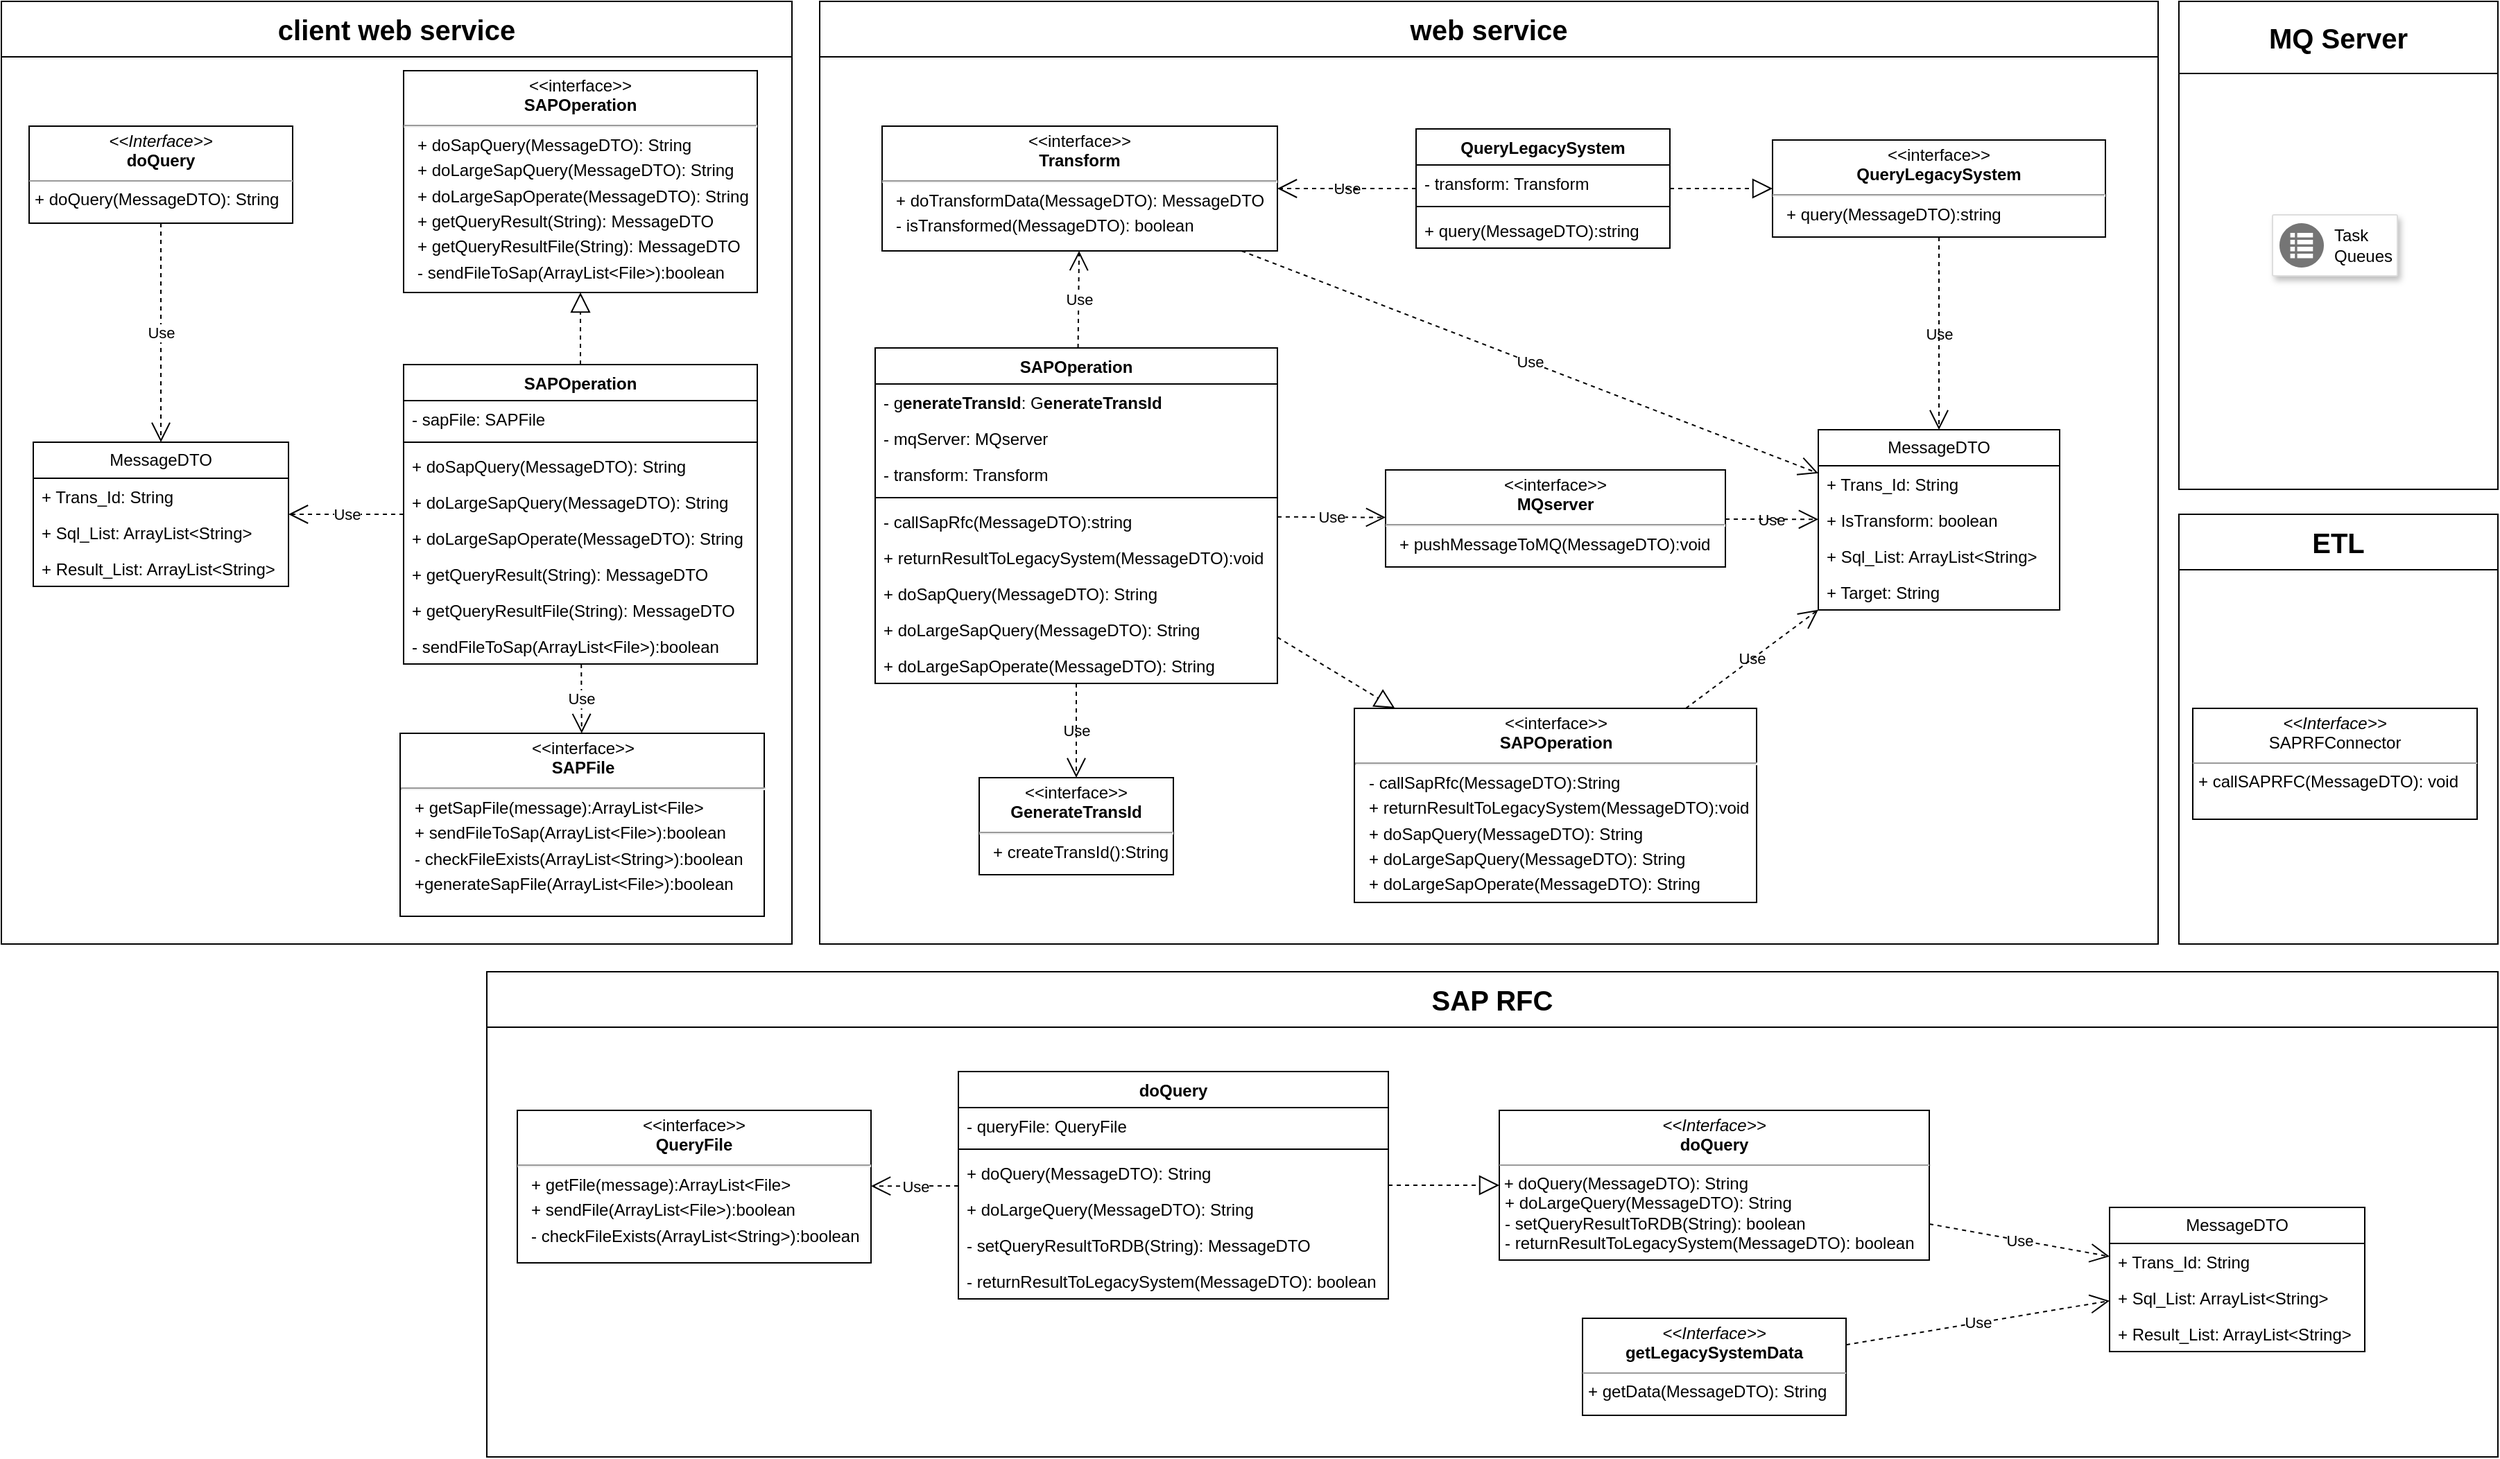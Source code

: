 <mxfile version="22.1.11" type="github">
  <diagram name="第 1 页" id="QnRPfCu3eUmTLWa5w4hk">
    <mxGraphModel dx="2348" dy="788" grid="1" gridSize="10" guides="1" tooltips="1" connect="1" arrows="1" fold="1" page="1" pageScale="1" pageWidth="827" pageHeight="1169" background="none" math="0" shadow="0">
      <root>
        <mxCell id="0" />
        <mxCell id="1" parent="0" />
        <mxCell id="7Vvmy7n1U0M0TT0j5RFg-15" value="web service" style="swimlane;whiteSpace=wrap;html=1;fontSize=20;startSize=40;labelBackgroundColor=none;rounded=0;" parent="1" vertex="1">
          <mxGeometry x="340" y="80" width="965" height="680" as="geometry" />
        </mxCell>
        <mxCell id="7Vvmy7n1U0M0TT0j5RFg-13" value="&lt;p style=&quot;margin:0px;margin-top:4px;text-align:center;&quot;&gt;&amp;lt;&amp;lt;interface&amp;gt;&amp;gt;&lt;br&gt;&lt;b&gt;MQserver&lt;/b&gt;&lt;/p&gt;&lt;hr&gt;&lt;p style=&quot;margin:0px;margin-top:4px;margin-left:10px;text-align:left;&quot;&gt;+ pushMessageToMQ(MessageDTO):void&lt;/p&gt;&lt;p style=&quot;margin:0px;margin-top:4px;margin-left:10px;text-align:left;&quot;&gt;&lt;br&gt;&lt;/p&gt;" style="shape=rect;html=1;overflow=fill;whiteSpace=wrap;labelBackgroundColor=none;rounded=0;" parent="7Vvmy7n1U0M0TT0j5RFg-15" vertex="1">
          <mxGeometry x="408" y="338" width="245" height="70" as="geometry" />
        </mxCell>
        <mxCell id="7Vvmy7n1U0M0TT0j5RFg-5" value="&lt;p style=&quot;margin:0px;margin-top:4px;text-align:center;&quot;&gt;&amp;lt;&amp;lt;interface&amp;gt;&amp;gt;&lt;br&gt;&lt;b style=&quot;border-color: var(--border-color);&quot;&gt;Transform&lt;/b&gt;&lt;br&gt;&lt;/p&gt;&lt;hr&gt;&lt;p style=&quot;margin:0px;margin-top:4px;margin-left:10px;text-align:left;&quot;&gt;+ doTransformData(MessageDTO): MessageDTO&lt;/p&gt;&lt;p style=&quot;margin:0px;margin-top:4px;margin-left:10px;text-align:left;&quot;&gt;- isTransformed(MessageDTO): boolean&lt;/p&gt;" style="shape=rect;html=1;overflow=fill;whiteSpace=wrap;labelBackgroundColor=none;rounded=0;" parent="7Vvmy7n1U0M0TT0j5RFg-15" vertex="1">
          <mxGeometry x="45" y="90" width="285" height="90" as="geometry" />
        </mxCell>
        <mxCell id="7Vvmy7n1U0M0TT0j5RFg-8" value="&lt;p style=&quot;margin:0px;margin-top:4px;text-align:center;&quot;&gt;&amp;lt;&amp;lt;interface&amp;gt;&amp;gt;&lt;br&gt;&lt;b&gt;SAPOperation&lt;/b&gt;&lt;/p&gt;&lt;hr&gt;&lt;p style=&quot;margin:0px;margin-top:4px;margin-left:10px;text-align:left;&quot;&gt;- callSapRfc(MessageDTO):String&lt;/p&gt;&lt;p style=&quot;margin:0px;margin-top:4px;margin-left:10px;text-align:left;&quot;&gt;+ returnResultToLegacySystem(MessageDTO):void&lt;/p&gt;&lt;p style=&quot;margin:0px;margin-top:4px;margin-left:10px;text-align:left;&quot;&gt;+ doSapQuery(MessageDTO): String&lt;/p&gt;&lt;p style=&quot;margin:0px;margin-top:4px;margin-left:10px;text-align:left;&quot;&gt;+ doLargeSapQuery(MessageDTO): String&lt;br&gt;&lt;/p&gt;&lt;p style=&quot;margin:0px;margin-top:4px;margin-left:10px;text-align:left;&quot;&gt;+ doLargeSapOperate(MessageDTO): String&lt;br&gt;&lt;/p&gt;" style="shape=rect;html=1;overflow=fill;whiteSpace=wrap;labelBackgroundColor=none;rounded=0;" parent="7Vvmy7n1U0M0TT0j5RFg-15" vertex="1">
          <mxGeometry x="385.5" y="510" width="290" height="140" as="geometry" />
        </mxCell>
        <mxCell id="7Vvmy7n1U0M0TT0j5RFg-17" value="&lt;p style=&quot;margin:0px;margin-top:4px;text-align:center;&quot;&gt;&amp;lt;&amp;lt;interface&amp;gt;&amp;gt;&lt;br&gt;&lt;b&gt;QueryLegacySystem&lt;/b&gt;&lt;/p&gt;&lt;hr&gt;&lt;p style=&quot;margin:0px;margin-top:4px;margin-left:10px;text-align:left;&quot;&gt;+ query(MessageDTO):string&lt;/p&gt;" style="shape=rect;html=1;overflow=fill;whiteSpace=wrap;labelBackgroundColor=none;rounded=0;" parent="7Vvmy7n1U0M0TT0j5RFg-15" vertex="1">
          <mxGeometry x="687" y="100" width="240" height="70" as="geometry" />
        </mxCell>
        <mxCell id="7Vvmy7n1U0M0TT0j5RFg-22" value="MessageDTO" style="swimlane;fontStyle=0;childLayout=stackLayout;horizontal=1;startSize=26;fillColor=none;horizontalStack=0;resizeParent=1;resizeParentMax=0;resizeLast=0;collapsible=1;marginBottom=0;whiteSpace=wrap;html=1;labelBackgroundColor=none;rounded=0;" parent="7Vvmy7n1U0M0TT0j5RFg-15" vertex="1">
          <mxGeometry x="720" y="309" width="174" height="130" as="geometry" />
        </mxCell>
        <mxCell id="7Vvmy7n1U0M0TT0j5RFg-23" value="+ Trans_Id: String" style="text;strokeColor=none;fillColor=none;align=left;verticalAlign=top;spacingLeft=4;spacingRight=4;overflow=hidden;rotatable=0;points=[[0,0.5],[1,0.5]];portConstraint=eastwest;whiteSpace=wrap;html=1;labelBackgroundColor=none;rounded=0;" parent="7Vvmy7n1U0M0TT0j5RFg-22" vertex="1">
          <mxGeometry y="26" width="174" height="26" as="geometry" />
        </mxCell>
        <mxCell id="7Vvmy7n1U0M0TT0j5RFg-32" value="+ IsTransform: boolean" style="text;strokeColor=none;fillColor=none;align=left;verticalAlign=top;spacingLeft=4;spacingRight=4;overflow=hidden;rotatable=0;points=[[0,0.5],[1,0.5]];portConstraint=eastwest;whiteSpace=wrap;html=1;labelBackgroundColor=none;rounded=0;" parent="7Vvmy7n1U0M0TT0j5RFg-22" vertex="1">
          <mxGeometry y="52" width="174" height="26" as="geometry" />
        </mxCell>
        <mxCell id="7Vvmy7n1U0M0TT0j5RFg-24" value="+ Sql_List: ArrayList&amp;lt;String&amp;gt;" style="text;strokeColor=none;fillColor=none;align=left;verticalAlign=top;spacingLeft=4;spacingRight=4;overflow=hidden;rotatable=0;points=[[0,0.5],[1,0.5]];portConstraint=eastwest;whiteSpace=wrap;html=1;labelBackgroundColor=none;rounded=0;" parent="7Vvmy7n1U0M0TT0j5RFg-22" vertex="1">
          <mxGeometry y="78" width="174" height="26" as="geometry" />
        </mxCell>
        <mxCell id="7Vvmy7n1U0M0TT0j5RFg-35" value="+ Target: String" style="text;strokeColor=none;fillColor=none;align=left;verticalAlign=top;spacingLeft=4;spacingRight=4;overflow=hidden;rotatable=0;points=[[0,0.5],[1,0.5]];portConstraint=eastwest;whiteSpace=wrap;html=1;labelBackgroundColor=none;rounded=0;" parent="7Vvmy7n1U0M0TT0j5RFg-22" vertex="1">
          <mxGeometry y="104" width="174" height="26" as="geometry" />
        </mxCell>
        <mxCell id="7Vvmy7n1U0M0TT0j5RFg-33" value="&lt;p style=&quot;margin:0px;margin-top:4px;text-align:center;&quot;&gt;&amp;lt;&amp;lt;interface&amp;gt;&amp;gt;&lt;br&gt;&lt;b&gt;GenerateTransId&lt;/b&gt;&lt;/p&gt;&lt;hr&gt;&lt;p style=&quot;margin:0px;margin-top:4px;margin-left:10px;text-align:left;&quot;&gt;+ createTransId():String&lt;/p&gt;" style="shape=rect;html=1;overflow=fill;whiteSpace=wrap;labelBackgroundColor=none;rounded=0;" parent="7Vvmy7n1U0M0TT0j5RFg-15" vertex="1">
          <mxGeometry x="115" y="560" width="140" height="70" as="geometry" />
        </mxCell>
        <mxCell id="7Vvmy7n1U0M0TT0j5RFg-38" value="" style="ellipse;whiteSpace=wrap;html=1;align=center;aspect=fixed;fillColor=none;strokeColor=none;resizable=0;perimeter=centerPerimeter;rotatable=0;allowArrows=0;points=[];outlineConnect=1;labelBackgroundColor=none;rounded=0;" parent="7Vvmy7n1U0M0TT0j5RFg-15" vertex="1">
          <mxGeometry x="260" y="335" width="10" height="10" as="geometry" />
        </mxCell>
        <mxCell id="7Vvmy7n1U0M0TT0j5RFg-40" value="&lt;b style=&quot;border-color: var(--border-color);&quot;&gt;SAPOperation&lt;/b&gt;" style="swimlane;fontStyle=1;align=center;verticalAlign=top;childLayout=stackLayout;horizontal=1;startSize=26;horizontalStack=0;resizeParent=1;resizeParentMax=0;resizeLast=0;collapsible=1;marginBottom=0;whiteSpace=wrap;html=1;labelBackgroundColor=none;rounded=0;" parent="7Vvmy7n1U0M0TT0j5RFg-15" vertex="1">
          <mxGeometry x="40" y="250" width="290" height="242" as="geometry">
            <mxRectangle x="10" y="232" width="120" height="30" as="alternateBounds" />
          </mxGeometry>
        </mxCell>
        <mxCell id="7Vvmy7n1U0M0TT0j5RFg-41" value="- g&lt;b style=&quot;border-color: var(--border-color); text-align: center;&quot;&gt;enerateTransId&lt;/b&gt;: G&lt;b style=&quot;border-color: var(--border-color); text-align: center;&quot;&gt;enerateTransId&lt;/b&gt;" style="text;strokeColor=none;fillColor=none;align=left;verticalAlign=top;spacingLeft=4;spacingRight=4;overflow=hidden;rotatable=0;points=[[0,0.5],[1,0.5]];portConstraint=eastwest;whiteSpace=wrap;html=1;labelBackgroundColor=none;rounded=0;" parent="7Vvmy7n1U0M0TT0j5RFg-40" vertex="1">
          <mxGeometry y="26" width="290" height="26" as="geometry" />
        </mxCell>
        <mxCell id="7Vvmy7n1U0M0TT0j5RFg-100" value="- mqServer: MQserver" style="text;strokeColor=none;fillColor=none;align=left;verticalAlign=top;spacingLeft=4;spacingRight=4;overflow=hidden;rotatable=0;points=[[0,0.5],[1,0.5]];portConstraint=eastwest;whiteSpace=wrap;html=1;labelBackgroundColor=none;rounded=0;" parent="7Vvmy7n1U0M0TT0j5RFg-40" vertex="1">
          <mxGeometry y="52" width="290" height="26" as="geometry" />
        </mxCell>
        <mxCell id="7Vvmy7n1U0M0TT0j5RFg-101" value="- transform: Transform" style="text;strokeColor=none;fillColor=none;align=left;verticalAlign=top;spacingLeft=4;spacingRight=4;overflow=hidden;rotatable=0;points=[[0,0.5],[1,0.5]];portConstraint=eastwest;whiteSpace=wrap;html=1;labelBackgroundColor=none;rounded=0;" parent="7Vvmy7n1U0M0TT0j5RFg-40" vertex="1">
          <mxGeometry y="78" width="290" height="26" as="geometry" />
        </mxCell>
        <mxCell id="7Vvmy7n1U0M0TT0j5RFg-42" value="" style="line;strokeWidth=1;fillColor=none;align=left;verticalAlign=middle;spacingTop=-1;spacingLeft=3;spacingRight=3;rotatable=0;labelPosition=right;points=[];portConstraint=eastwest;labelBackgroundColor=none;rounded=0;" parent="7Vvmy7n1U0M0TT0j5RFg-40" vertex="1">
          <mxGeometry y="104" width="290" height="8" as="geometry" />
        </mxCell>
        <mxCell id="7Vvmy7n1U0M0TT0j5RFg-49" value="- callSapRfc(MessageDTO):string" style="text;strokeColor=none;fillColor=none;align=left;verticalAlign=top;spacingLeft=4;spacingRight=4;overflow=hidden;rotatable=0;points=[[0,0.5],[1,0.5]];portConstraint=eastwest;whiteSpace=wrap;html=1;labelBackgroundColor=none;rounded=0;" parent="7Vvmy7n1U0M0TT0j5RFg-40" vertex="1">
          <mxGeometry y="112" width="290" height="26" as="geometry" />
        </mxCell>
        <mxCell id="7Vvmy7n1U0M0TT0j5RFg-43" value="+ returnResultToLegacySystem(MessageDTO):void" style="text;strokeColor=none;fillColor=none;align=left;verticalAlign=top;spacingLeft=4;spacingRight=4;overflow=hidden;rotatable=0;points=[[0,0.5],[1,0.5]];portConstraint=eastwest;whiteSpace=wrap;html=1;labelBackgroundColor=none;rounded=0;" parent="7Vvmy7n1U0M0TT0j5RFg-40" vertex="1">
          <mxGeometry y="138" width="290" height="26" as="geometry" />
        </mxCell>
        <mxCell id="7Vvmy7n1U0M0TT0j5RFg-88" value="+ doSapQuery(MessageDTO): String" style="text;strokeColor=none;fillColor=none;align=left;verticalAlign=top;spacingLeft=4;spacingRight=4;overflow=hidden;rotatable=0;points=[[0,0.5],[1,0.5]];portConstraint=eastwest;whiteSpace=wrap;html=1;labelBackgroundColor=none;rounded=0;" parent="7Vvmy7n1U0M0TT0j5RFg-40" vertex="1">
          <mxGeometry y="164" width="290" height="26" as="geometry" />
        </mxCell>
        <mxCell id="7Vvmy7n1U0M0TT0j5RFg-99" value="+ doLargeSapQuery(MessageDTO): String" style="text;strokeColor=none;fillColor=none;align=left;verticalAlign=top;spacingLeft=4;spacingRight=4;overflow=hidden;rotatable=0;points=[[0,0.5],[1,0.5]];portConstraint=eastwest;whiteSpace=wrap;html=1;labelBackgroundColor=none;rounded=0;" parent="7Vvmy7n1U0M0TT0j5RFg-40" vertex="1">
          <mxGeometry y="190" width="290" height="26" as="geometry" />
        </mxCell>
        <mxCell id="m1oY3GHtg2cgulIFn7Ez-5" value="+ doLargeSapOperate(MessageDTO): String" style="text;strokeColor=none;fillColor=none;align=left;verticalAlign=top;spacingLeft=4;spacingRight=4;overflow=hidden;rotatable=0;points=[[0,0.5],[1,0.5]];portConstraint=eastwest;whiteSpace=wrap;html=1;labelBackgroundColor=none;rounded=0;" parent="7Vvmy7n1U0M0TT0j5RFg-40" vertex="1">
          <mxGeometry y="216" width="290" height="26" as="geometry" />
        </mxCell>
        <mxCell id="7Vvmy7n1U0M0TT0j5RFg-47" value="" style="endArrow=block;dashed=1;endFill=0;endSize=12;html=1;rounded=0;labelBackgroundColor=none;fontColor=default;" parent="7Vvmy7n1U0M0TT0j5RFg-15" source="7Vvmy7n1U0M0TT0j5RFg-40" target="7Vvmy7n1U0M0TT0j5RFg-8" edge="1">
          <mxGeometry width="160" relative="1" as="geometry">
            <mxPoint x="370" y="330" as="sourcePoint" />
            <mxPoint x="530" y="330" as="targetPoint" />
          </mxGeometry>
        </mxCell>
        <mxCell id="7Vvmy7n1U0M0TT0j5RFg-50" value="Use" style="endArrow=open;endSize=12;dashed=1;html=1;rounded=0;labelBackgroundColor=none;fontColor=default;" parent="7Vvmy7n1U0M0TT0j5RFg-15" source="7Vvmy7n1U0M0TT0j5RFg-40" target="7Vvmy7n1U0M0TT0j5RFg-33" edge="1">
          <mxGeometry width="160" relative="1" as="geometry">
            <mxPoint x="215" y="537" as="sourcePoint" />
            <mxPoint x="215" y="590" as="targetPoint" />
          </mxGeometry>
        </mxCell>
        <mxCell id="7Vvmy7n1U0M0TT0j5RFg-54" value="Use" style="endArrow=open;endSize=12;dashed=1;html=1;rounded=0;labelBackgroundColor=none;fontColor=default;" parent="7Vvmy7n1U0M0TT0j5RFg-15" source="7Vvmy7n1U0M0TT0j5RFg-13" target="7Vvmy7n1U0M0TT0j5RFg-22" edge="1">
          <mxGeometry width="160" relative="1" as="geometry">
            <mxPoint x="326" y="263.587" as="sourcePoint" />
            <mxPoint x="150" y="220" as="targetPoint" />
          </mxGeometry>
        </mxCell>
        <mxCell id="7Vvmy7n1U0M0TT0j5RFg-56" value="Use" style="endArrow=open;endSize=12;dashed=1;html=1;rounded=0;labelBackgroundColor=none;fontColor=default;" parent="7Vvmy7n1U0M0TT0j5RFg-15" source="7Vvmy7n1U0M0TT0j5RFg-8" target="7Vvmy7n1U0M0TT0j5RFg-22" edge="1">
          <mxGeometry width="160" relative="1" as="geometry">
            <mxPoint x="346" y="283.587" as="sourcePoint" />
            <mxPoint x="210" y="279.587" as="targetPoint" />
          </mxGeometry>
        </mxCell>
        <mxCell id="7Vvmy7n1U0M0TT0j5RFg-55" value="Use" style="endArrow=open;endSize=12;dashed=1;html=1;rounded=0;labelBackgroundColor=none;fontColor=default;" parent="7Vvmy7n1U0M0TT0j5RFg-15" source="7Vvmy7n1U0M0TT0j5RFg-17" target="7Vvmy7n1U0M0TT0j5RFg-22" edge="1">
          <mxGeometry width="160" relative="1" as="geometry">
            <mxPoint x="226" y="323.997" as="sourcePoint" />
            <mxPoint x="90" y="319.997" as="targetPoint" />
          </mxGeometry>
        </mxCell>
        <mxCell id="7Vvmy7n1U0M0TT0j5RFg-102" value="Use" style="endArrow=open;endSize=12;dashed=1;html=1;rounded=0;" parent="7Vvmy7n1U0M0TT0j5RFg-15" source="7Vvmy7n1U0M0TT0j5RFg-40" target="7Vvmy7n1U0M0TT0j5RFg-5" edge="1">
          <mxGeometry width="160" relative="1" as="geometry">
            <mxPoint x="326" y="333.587" as="sourcePoint" />
            <mxPoint x="190" y="329.587" as="targetPoint" />
          </mxGeometry>
        </mxCell>
        <mxCell id="7Vvmy7n1U0M0TT0j5RFg-110" value="Use" style="endArrow=open;endSize=12;dashed=1;html=1;rounded=0;labelBackgroundColor=none;fontColor=default;" parent="7Vvmy7n1U0M0TT0j5RFg-15" source="m1oY3GHtg2cgulIFn7Ez-7" target="7Vvmy7n1U0M0TT0j5RFg-5" edge="1">
          <mxGeometry width="160" relative="1" as="geometry">
            <mxPoint x="292" y="150" as="sourcePoint" />
            <mxPoint x="768" y="459" as="targetPoint" />
          </mxGeometry>
        </mxCell>
        <mxCell id="7Vvmy7n1U0M0TT0j5RFg-134" value="Use" style="endArrow=open;endSize=12;dashed=1;html=1;rounded=0;" parent="7Vvmy7n1U0M0TT0j5RFg-15" source="7Vvmy7n1U0M0TT0j5RFg-40" target="7Vvmy7n1U0M0TT0j5RFg-13" edge="1">
          <mxGeometry width="160" relative="1" as="geometry">
            <mxPoint x="406" y="363.587" as="sourcePoint" />
            <mxPoint x="270" y="359.587" as="targetPoint" />
          </mxGeometry>
        </mxCell>
        <mxCell id="m1oY3GHtg2cgulIFn7Ez-6" value="Use" style="endArrow=open;endSize=12;dashed=1;html=1;rounded=0;" parent="7Vvmy7n1U0M0TT0j5RFg-15" source="7Vvmy7n1U0M0TT0j5RFg-5" target="7Vvmy7n1U0M0TT0j5RFg-22" edge="1">
          <mxGeometry width="160" relative="1" as="geometry">
            <mxPoint x="426" y="323.587" as="sourcePoint" />
            <mxPoint x="290" y="319.587" as="targetPoint" />
          </mxGeometry>
        </mxCell>
        <mxCell id="m1oY3GHtg2cgulIFn7Ez-7" value="&lt;b style=&quot;border-color: var(--border-color);&quot;&gt;QueryLegacySystem&lt;/b&gt;" style="swimlane;fontStyle=1;align=center;verticalAlign=top;childLayout=stackLayout;horizontal=1;startSize=26;horizontalStack=0;resizeParent=1;resizeParentMax=0;resizeLast=0;collapsible=1;marginBottom=0;whiteSpace=wrap;html=1;" parent="7Vvmy7n1U0M0TT0j5RFg-15" vertex="1">
          <mxGeometry x="430" y="92" width="183" height="86" as="geometry" />
        </mxCell>
        <mxCell id="m1oY3GHtg2cgulIFn7Ez-8" value="- transform: Transform" style="text;strokeColor=none;fillColor=none;align=left;verticalAlign=top;spacingLeft=4;spacingRight=4;overflow=hidden;rotatable=0;points=[[0,0.5],[1,0.5]];portConstraint=eastwest;whiteSpace=wrap;html=1;" parent="m1oY3GHtg2cgulIFn7Ez-7" vertex="1">
          <mxGeometry y="26" width="183" height="26" as="geometry" />
        </mxCell>
        <mxCell id="m1oY3GHtg2cgulIFn7Ez-9" value="" style="line;strokeWidth=1;fillColor=none;align=left;verticalAlign=middle;spacingTop=-1;spacingLeft=3;spacingRight=3;rotatable=0;labelPosition=right;points=[];portConstraint=eastwest;strokeColor=inherit;" parent="m1oY3GHtg2cgulIFn7Ez-7" vertex="1">
          <mxGeometry y="52" width="183" height="8" as="geometry" />
        </mxCell>
        <mxCell id="m1oY3GHtg2cgulIFn7Ez-10" value="+ query(MessageDTO):string" style="text;strokeColor=none;fillColor=none;align=left;verticalAlign=top;spacingLeft=4;spacingRight=4;overflow=hidden;rotatable=0;points=[[0,0.5],[1,0.5]];portConstraint=eastwest;whiteSpace=wrap;html=1;" parent="m1oY3GHtg2cgulIFn7Ez-7" vertex="1">
          <mxGeometry y="60" width="183" height="26" as="geometry" />
        </mxCell>
        <mxCell id="m1oY3GHtg2cgulIFn7Ez-11" value="" style="endArrow=block;dashed=1;endFill=0;endSize=12;html=1;rounded=0;labelBackgroundColor=none;fontColor=default;" parent="7Vvmy7n1U0M0TT0j5RFg-15" source="m1oY3GHtg2cgulIFn7Ez-7" target="7Vvmy7n1U0M0TT0j5RFg-17" edge="1">
          <mxGeometry width="160" relative="1" as="geometry">
            <mxPoint x="340" y="458" as="sourcePoint" />
            <mxPoint x="434" y="520" as="targetPoint" />
          </mxGeometry>
        </mxCell>
        <mxCell id="7Vvmy7n1U0M0TT0j5RFg-57" value="client web service" style="swimlane;whiteSpace=wrap;html=1;fontSize=20;startSize=40;labelBackgroundColor=none;rounded=0;" parent="1" vertex="1">
          <mxGeometry x="-250" y="80" width="570" height="680" as="geometry" />
        </mxCell>
        <mxCell id="7Vvmy7n1U0M0TT0j5RFg-60" value="&lt;p style=&quot;margin:0px;margin-top:4px;text-align:center;&quot;&gt;&amp;lt;&amp;lt;interface&amp;gt;&amp;gt;&lt;br&gt;&lt;b&gt;SAPOperation&lt;/b&gt;&lt;/p&gt;&lt;hr&gt;&lt;p style=&quot;margin:0px;margin-top:4px;margin-left:10px;text-align:left;&quot;&gt;+ doSap&lt;span style=&quot;background-color: initial;&quot;&gt;Query&lt;/span&gt;(&lt;span style=&quot;background-color: initial;&quot;&gt;MessageDTO&lt;/span&gt;&lt;span style=&quot;background-color: initial;&quot;&gt;): String&lt;/span&gt;&lt;/p&gt;&lt;p style=&quot;margin:0px;margin-top:4px;margin-left:10px;text-align:left;&quot;&gt;&lt;span style=&quot;background-color: initial;&quot;&gt;+ doLargeSapQuery(MessageDTO): String&lt;/span&gt;&lt;/p&gt;&lt;p style=&quot;margin:0px;margin-top:4px;margin-left:10px;text-align:left;&quot;&gt;+ doLargeSapOperate(MessageDTO): String&lt;span style=&quot;background-color: initial;&quot;&gt;&lt;br&gt;&lt;/span&gt;&lt;/p&gt;&lt;p style=&quot;margin:0px;margin-top:4px;margin-left:10px;text-align:left;&quot;&gt;&lt;span style=&quot;background-color: initial;&quot;&gt;+ getQueryResult(String):&amp;nbsp;&lt;/span&gt;&lt;span style=&quot;background-color: initial;&quot;&gt;MessageDTO&lt;/span&gt;&lt;/p&gt;&lt;p style=&quot;margin:0px;margin-top:4px;margin-left:10px;text-align:left;&quot;&gt;&lt;span style=&quot;background-color: initial;&quot;&gt;+ getQueryResultFile(String): MessageDTO&lt;/span&gt;&lt;/p&gt;&lt;p style=&quot;margin:0px;margin-top:4px;margin-left:10px;text-align:left;&quot;&gt;&lt;span style=&quot;background-color: initial;&quot;&gt;- sendFileToSap(ArrayList&amp;lt;File&amp;gt;):boolean&lt;/span&gt;&lt;/p&gt;" style="shape=rect;html=1;overflow=fill;whiteSpace=wrap;labelBackgroundColor=none;rounded=0;" parent="7Vvmy7n1U0M0TT0j5RFg-57" vertex="1">
          <mxGeometry x="290" y="50" width="255" height="160" as="geometry" />
        </mxCell>
        <mxCell id="7Vvmy7n1U0M0TT0j5RFg-68" value="" style="ellipse;whiteSpace=wrap;html=1;align=center;aspect=fixed;fillColor=none;strokeColor=none;resizable=0;perimeter=centerPerimeter;rotatable=0;allowArrows=0;points=[];outlineConnect=1;labelBackgroundColor=none;rounded=0;" parent="7Vvmy7n1U0M0TT0j5RFg-57" vertex="1">
          <mxGeometry x="150" y="305" width="10" height="10" as="geometry" />
        </mxCell>
        <mxCell id="7Vvmy7n1U0M0TT0j5RFg-75" value="" style="endArrow=block;dashed=1;endFill=0;endSize=12;html=1;rounded=0;labelBackgroundColor=none;fontColor=default;" parent="7Vvmy7n1U0M0TT0j5RFg-57" source="7Vvmy7n1U0M0TT0j5RFg-122" target="7Vvmy7n1U0M0TT0j5RFg-60" edge="1">
          <mxGeometry width="160" relative="1" as="geometry">
            <mxPoint x="455.0" y="280" as="sourcePoint" />
            <mxPoint x="510" y="300" as="targetPoint" />
          </mxGeometry>
        </mxCell>
        <mxCell id="7Vvmy7n1U0M0TT0j5RFg-11" value="&lt;p style=&quot;margin:0px;margin-top:4px;text-align:center;&quot;&gt;&amp;lt;&amp;lt;interface&amp;gt;&amp;gt;&lt;br&gt;&lt;b&gt;SAPFile&lt;/b&gt;&lt;/p&gt;&lt;hr&gt;&lt;p style=&quot;margin:0px;margin-top:4px;margin-left:10px;text-align:left;&quot;&gt;+ getSapFile(message):ArrayList&amp;lt;File&amp;gt;&lt;/p&gt;&lt;p style=&quot;margin:0px;margin-top:4px;margin-left:10px;text-align:left;&quot;&gt;+ sendFileToSap(ArrayList&amp;lt;File&amp;gt;):boolean&lt;/p&gt;&lt;p style=&quot;margin:0px;margin-top:4px;margin-left:10px;text-align:left;&quot;&gt;- checkFileExists(&lt;span style=&quot;background-color: initial;&quot;&gt;ArrayList&amp;lt;String&amp;gt;&lt;/span&gt;&lt;span style=&quot;background-color: initial;&quot;&gt;):boolean&lt;/span&gt;&lt;/p&gt;&lt;p style=&quot;margin:0px;margin-top:4px;margin-left:10px;text-align:left;&quot;&gt;+generateSapFile(ArrayList&amp;lt;File&amp;gt;&lt;span style=&quot;background-color: initial;&quot;&gt;):boolean&lt;/span&gt;&lt;/p&gt;" style="shape=rect;html=1;overflow=fill;whiteSpace=wrap;labelBackgroundColor=none;rounded=0;" parent="7Vvmy7n1U0M0TT0j5RFg-57" vertex="1">
          <mxGeometry x="287.5" y="528" width="262.5" height="132" as="geometry" />
        </mxCell>
        <mxCell id="7Vvmy7n1U0M0TT0j5RFg-81" value="MessageDTO" style="swimlane;fontStyle=0;childLayout=stackLayout;horizontal=1;startSize=26;fillColor=none;horizontalStack=0;resizeParent=1;resizeParentMax=0;resizeLast=0;collapsible=1;marginBottom=0;whiteSpace=wrap;html=1;labelBackgroundColor=none;rounded=0;" parent="7Vvmy7n1U0M0TT0j5RFg-57" vertex="1">
          <mxGeometry x="23" y="318" width="184" height="104" as="geometry" />
        </mxCell>
        <mxCell id="7Vvmy7n1U0M0TT0j5RFg-82" value="+ Trans_Id: String" style="text;strokeColor=none;fillColor=none;align=left;verticalAlign=top;spacingLeft=4;spacingRight=4;overflow=hidden;rotatable=0;points=[[0,0.5],[1,0.5]];portConstraint=eastwest;whiteSpace=wrap;html=1;labelBackgroundColor=none;rounded=0;" parent="7Vvmy7n1U0M0TT0j5RFg-81" vertex="1">
          <mxGeometry y="26" width="184" height="26" as="geometry" />
        </mxCell>
        <mxCell id="7Vvmy7n1U0M0TT0j5RFg-90" value="+ Sql_List: ArrayList&amp;lt;String&amp;gt;" style="text;strokeColor=none;fillColor=none;align=left;verticalAlign=top;spacingLeft=4;spacingRight=4;overflow=hidden;rotatable=0;points=[[0,0.5],[1,0.5]];portConstraint=eastwest;whiteSpace=wrap;html=1;labelBackgroundColor=none;rounded=0;" parent="7Vvmy7n1U0M0TT0j5RFg-81" vertex="1">
          <mxGeometry y="52" width="184" height="26" as="geometry" />
        </mxCell>
        <mxCell id="7Vvmy7n1U0M0TT0j5RFg-96" value="+ Result_List: ArrayList&amp;lt;String&amp;gt;" style="text;strokeColor=none;fillColor=none;align=left;verticalAlign=top;spacingLeft=4;spacingRight=4;overflow=hidden;rotatable=0;points=[[0,0.5],[1,0.5]];portConstraint=eastwest;whiteSpace=wrap;html=1;labelBackgroundColor=none;rounded=0;" parent="7Vvmy7n1U0M0TT0j5RFg-81" vertex="1">
          <mxGeometry y="78" width="184" height="26" as="geometry" />
        </mxCell>
        <mxCell id="7Vvmy7n1U0M0TT0j5RFg-89" value="Use" style="endArrow=open;endSize=12;dashed=1;html=1;rounded=0;" parent="7Vvmy7n1U0M0TT0j5RFg-57" source="7Vvmy7n1U0M0TT0j5RFg-122" target="7Vvmy7n1U0M0TT0j5RFg-81" edge="1">
          <mxGeometry width="160" relative="1" as="geometry">
            <mxPoint x="310" y="357.68" as="sourcePoint" />
            <mxPoint x="420" y="359.587" as="targetPoint" />
          </mxGeometry>
        </mxCell>
        <mxCell id="7Vvmy7n1U0M0TT0j5RFg-93" value="Use" style="endArrow=open;endSize=12;dashed=1;html=1;rounded=0;" parent="7Vvmy7n1U0M0TT0j5RFg-57" source="7Vvmy7n1U0M0TT0j5RFg-122" target="7Vvmy7n1U0M0TT0j5RFg-11" edge="1">
          <mxGeometry width="160" relative="1" as="geometry">
            <mxPoint x="455.0" y="436.0" as="sourcePoint" />
            <mxPoint x="510" y="359.587" as="targetPoint" />
          </mxGeometry>
        </mxCell>
        <mxCell id="7Vvmy7n1U0M0TT0j5RFg-111" value="&lt;p style=&quot;margin:0px;margin-top:4px;text-align:center;&quot;&gt;&lt;i&gt;&amp;lt;&amp;lt;Interface&amp;gt;&amp;gt;&lt;/i&gt;&lt;br&gt;&lt;b&gt;doQuery&lt;/b&gt;&lt;/p&gt;&lt;hr size=&quot;1&quot;&gt;&lt;p style=&quot;margin:0px;margin-left:4px;&quot;&gt;&lt;span style=&quot;background-color: initial;&quot;&gt;+ doQuery(MessageDTO): String&lt;/span&gt;&lt;/p&gt;" style="verticalAlign=top;align=left;overflow=fill;fontSize=12;fontFamily=Helvetica;html=1;whiteSpace=wrap;" parent="7Vvmy7n1U0M0TT0j5RFg-57" vertex="1">
          <mxGeometry x="20" y="90" width="190" height="70" as="geometry" />
        </mxCell>
        <mxCell id="7Vvmy7n1U0M0TT0j5RFg-122" value="&lt;b style=&quot;border-color: var(--border-color);&quot;&gt;SAPOperation&lt;/b&gt;" style="swimlane;fontStyle=1;align=center;verticalAlign=top;childLayout=stackLayout;horizontal=1;startSize=26;horizontalStack=0;resizeParent=1;resizeParentMax=0;resizeLast=0;collapsible=1;marginBottom=0;whiteSpace=wrap;html=1;" parent="7Vvmy7n1U0M0TT0j5RFg-57" vertex="1">
          <mxGeometry x="290" y="262" width="255" height="216" as="geometry" />
        </mxCell>
        <mxCell id="7Vvmy7n1U0M0TT0j5RFg-123" value="- sapFile: SAPFile" style="text;strokeColor=none;fillColor=none;align=left;verticalAlign=top;spacingLeft=4;spacingRight=4;overflow=hidden;rotatable=0;points=[[0,0.5],[1,0.5]];portConstraint=eastwest;whiteSpace=wrap;html=1;" parent="7Vvmy7n1U0M0TT0j5RFg-122" vertex="1">
          <mxGeometry y="26" width="255" height="26" as="geometry" />
        </mxCell>
        <mxCell id="7Vvmy7n1U0M0TT0j5RFg-124" value="" style="line;strokeWidth=1;fillColor=none;align=left;verticalAlign=middle;spacingTop=-1;spacingLeft=3;spacingRight=3;rotatable=0;labelPosition=right;points=[];portConstraint=eastwest;strokeColor=inherit;" parent="7Vvmy7n1U0M0TT0j5RFg-122" vertex="1">
          <mxGeometry y="52" width="255" height="8" as="geometry" />
        </mxCell>
        <mxCell id="7Vvmy7n1U0M0TT0j5RFg-125" value="+ doSapQuery(MessageDTO&lt;span style=&quot;border-color: var(--border-color); background-color: initial;&quot;&gt;): String&lt;/span&gt;" style="text;strokeColor=none;fillColor=none;align=left;verticalAlign=top;spacingLeft=4;spacingRight=4;overflow=hidden;rotatable=0;points=[[0,0.5],[1,0.5]];portConstraint=eastwest;whiteSpace=wrap;html=1;" parent="7Vvmy7n1U0M0TT0j5RFg-122" vertex="1">
          <mxGeometry y="60" width="255" height="26" as="geometry" />
        </mxCell>
        <mxCell id="7Vvmy7n1U0M0TT0j5RFg-129" value="+ doLargeSapQuery(MessageDTO): String" style="text;strokeColor=none;fillColor=none;align=left;verticalAlign=top;spacingLeft=4;spacingRight=4;overflow=hidden;rotatable=0;points=[[0,0.5],[1,0.5]];portConstraint=eastwest;whiteSpace=wrap;html=1;" parent="7Vvmy7n1U0M0TT0j5RFg-122" vertex="1">
          <mxGeometry y="86" width="255" height="26" as="geometry" />
        </mxCell>
        <mxCell id="m1oY3GHtg2cgulIFn7Ez-4" value="+ doLargeSapOperate(MessageDTO): String" style="text;strokeColor=none;fillColor=none;align=left;verticalAlign=top;spacingLeft=4;spacingRight=4;overflow=hidden;rotatable=0;points=[[0,0.5],[1,0.5]];portConstraint=eastwest;whiteSpace=wrap;html=1;" parent="7Vvmy7n1U0M0TT0j5RFg-122" vertex="1">
          <mxGeometry y="112" width="255" height="26" as="geometry" />
        </mxCell>
        <mxCell id="7Vvmy7n1U0M0TT0j5RFg-128" value="+ getQueryResult(String): MessageDTO" style="text;strokeColor=none;fillColor=none;align=left;verticalAlign=top;spacingLeft=4;spacingRight=4;overflow=hidden;rotatable=0;points=[[0,0.5],[1,0.5]];portConstraint=eastwest;whiteSpace=wrap;html=1;" parent="7Vvmy7n1U0M0TT0j5RFg-122" vertex="1">
          <mxGeometry y="138" width="255" height="26" as="geometry" />
        </mxCell>
        <mxCell id="7Vvmy7n1U0M0TT0j5RFg-127" value="+ getQueryResultFile(String): MessageDTO" style="text;strokeColor=none;fillColor=none;align=left;verticalAlign=top;spacingLeft=4;spacingRight=4;overflow=hidden;rotatable=0;points=[[0,0.5],[1,0.5]];portConstraint=eastwest;whiteSpace=wrap;html=1;" parent="7Vvmy7n1U0M0TT0j5RFg-122" vertex="1">
          <mxGeometry y="164" width="255" height="26" as="geometry" />
        </mxCell>
        <mxCell id="7Vvmy7n1U0M0TT0j5RFg-126" value="- sendFileToSap(ArrayList&amp;lt;File&amp;gt;):boolean" style="text;strokeColor=none;fillColor=none;align=left;verticalAlign=top;spacingLeft=4;spacingRight=4;overflow=hidden;rotatable=0;points=[[0,0.5],[1,0.5]];portConstraint=eastwest;whiteSpace=wrap;html=1;" parent="7Vvmy7n1U0M0TT0j5RFg-122" vertex="1">
          <mxGeometry y="190" width="255" height="26" as="geometry" />
        </mxCell>
        <mxCell id="7Vvmy7n1U0M0TT0j5RFg-132" value="Use" style="endArrow=open;endSize=12;dashed=1;html=1;rounded=0;" parent="7Vvmy7n1U0M0TT0j5RFg-57" source="7Vvmy7n1U0M0TT0j5RFg-111" target="7Vvmy7n1U0M0TT0j5RFg-81" edge="1">
          <mxGeometry width="160" relative="1" as="geometry">
            <mxPoint x="330" y="367" as="sourcePoint" />
            <mxPoint x="227" y="367" as="targetPoint" />
          </mxGeometry>
        </mxCell>
        <mxCell id="7Vvmy7n1U0M0TT0j5RFg-103" value="&lt;font style=&quot;font-size: 20px;&quot;&gt;ETL&lt;/font&gt;" style="swimlane;whiteSpace=wrap;html=1;startSize=40;" parent="1" vertex="1">
          <mxGeometry x="1320" y="450" width="230" height="310" as="geometry" />
        </mxCell>
        <mxCell id="7Vvmy7n1U0M0TT0j5RFg-104" value="&lt;p style=&quot;margin:0px;margin-top:4px;text-align:center;&quot;&gt;&lt;i&gt;&amp;lt;&amp;lt;Interface&amp;gt;&amp;gt;&lt;/i&gt;&lt;br&gt;SAPRFConnector&lt;/p&gt;&lt;hr size=&quot;1&quot;&gt;&lt;p style=&quot;margin:0px;margin-left:4px;&quot;&gt;&lt;/p&gt;&lt;p style=&quot;margin:0px;margin-left:4px;&quot;&gt;+ callSAPRFC(MessageDTO): void&lt;br&gt;&lt;br&gt;&lt;/p&gt;" style="verticalAlign=top;align=left;overflow=fill;fontSize=12;fontFamily=Helvetica;html=1;whiteSpace=wrap;" parent="7Vvmy7n1U0M0TT0j5RFg-103" vertex="1">
          <mxGeometry x="10" y="140" width="205" height="80" as="geometry" />
        </mxCell>
        <mxCell id="7Vvmy7n1U0M0TT0j5RFg-106" value="&lt;font style=&quot;font-size: 20px;&quot;&gt;SAP RFC&lt;/font&gt;" style="swimlane;whiteSpace=wrap;html=1;startSize=40;" parent="1" vertex="1">
          <mxGeometry x="100" y="780" width="1450" height="350" as="geometry" />
        </mxCell>
        <mxCell id="7Vvmy7n1U0M0TT0j5RFg-107" value="&lt;p style=&quot;margin:0px;margin-top:4px;text-align:center;&quot;&gt;&amp;lt;&amp;lt;interface&amp;gt;&amp;gt;&lt;br&gt;&lt;b&gt;QueryFile&lt;/b&gt;&lt;/p&gt;&lt;hr&gt;&lt;p style=&quot;margin:0px;margin-top:4px;margin-left:10px;text-align:left;&quot;&gt;+ getFile(message):ArrayList&amp;lt;File&amp;gt;&lt;/p&gt;&lt;p style=&quot;margin:0px;margin-top:4px;margin-left:10px;text-align:left;&quot;&gt;+ sendFile(ArrayList&amp;lt;File&amp;gt;):boolean&lt;/p&gt;&lt;p style=&quot;margin:0px;margin-top:4px;margin-left:10px;text-align:left;&quot;&gt;- checkFileExists(&lt;span style=&quot;background-color: initial;&quot;&gt;ArrayList&amp;lt;String&amp;gt;&lt;/span&gt;&lt;span style=&quot;background-color: initial;&quot;&gt;):boolean&lt;/span&gt;&lt;/p&gt;" style="shape=rect;html=1;overflow=fill;whiteSpace=wrap;labelBackgroundColor=none;rounded=0;" parent="7Vvmy7n1U0M0TT0j5RFg-106" vertex="1">
          <mxGeometry x="22" y="100" width="255" height="110" as="geometry" />
        </mxCell>
        <mxCell id="7Vvmy7n1U0M0TT0j5RFg-109" value="&lt;p style=&quot;margin:0px;margin-top:4px;text-align:center;&quot;&gt;&lt;i&gt;&amp;lt;&amp;lt;Interface&amp;gt;&amp;gt;&lt;/i&gt;&lt;br&gt;&lt;b&gt;getLegacySystemData&lt;/b&gt;&lt;/p&gt;&lt;hr size=&quot;1&quot;&gt;&lt;p style=&quot;margin:0px;margin-left:4px;&quot;&gt;&lt;/p&gt;&lt;p style=&quot;margin:0px;margin-left:4px;&quot;&gt;+ getData(MessageDTO): String&lt;/p&gt;" style="verticalAlign=top;align=left;overflow=fill;fontSize=12;fontFamily=Helvetica;html=1;whiteSpace=wrap;" parent="7Vvmy7n1U0M0TT0j5RFg-106" vertex="1">
          <mxGeometry x="790" y="250" width="190" height="70" as="geometry" />
        </mxCell>
        <mxCell id="7Vvmy7n1U0M0TT0j5RFg-112" value="MessageDTO" style="swimlane;fontStyle=0;childLayout=stackLayout;horizontal=1;startSize=26;fillColor=none;horizontalStack=0;resizeParent=1;resizeParentMax=0;resizeLast=0;collapsible=1;marginBottom=0;whiteSpace=wrap;html=1;labelBackgroundColor=none;rounded=0;" parent="7Vvmy7n1U0M0TT0j5RFg-106" vertex="1">
          <mxGeometry x="1170" y="170" width="184" height="104" as="geometry" />
        </mxCell>
        <mxCell id="7Vvmy7n1U0M0TT0j5RFg-113" value="+ Trans_Id: String" style="text;strokeColor=none;fillColor=none;align=left;verticalAlign=top;spacingLeft=4;spacingRight=4;overflow=hidden;rotatable=0;points=[[0,0.5],[1,0.5]];portConstraint=eastwest;whiteSpace=wrap;html=1;labelBackgroundColor=none;rounded=0;" parent="7Vvmy7n1U0M0TT0j5RFg-112" vertex="1">
          <mxGeometry y="26" width="184" height="26" as="geometry" />
        </mxCell>
        <mxCell id="7Vvmy7n1U0M0TT0j5RFg-114" value="+ Sql_List: ArrayList&amp;lt;String&amp;gt;" style="text;strokeColor=none;fillColor=none;align=left;verticalAlign=top;spacingLeft=4;spacingRight=4;overflow=hidden;rotatable=0;points=[[0,0.5],[1,0.5]];portConstraint=eastwest;whiteSpace=wrap;html=1;labelBackgroundColor=none;rounded=0;" parent="7Vvmy7n1U0M0TT0j5RFg-112" vertex="1">
          <mxGeometry y="52" width="184" height="26" as="geometry" />
        </mxCell>
        <mxCell id="7Vvmy7n1U0M0TT0j5RFg-115" value="+ Result_List: ArrayList&amp;lt;String&amp;gt;" style="text;strokeColor=none;fillColor=none;align=left;verticalAlign=top;spacingLeft=4;spacingRight=4;overflow=hidden;rotatable=0;points=[[0,0.5],[1,0.5]];portConstraint=eastwest;whiteSpace=wrap;html=1;labelBackgroundColor=none;rounded=0;" parent="7Vvmy7n1U0M0TT0j5RFg-112" vertex="1">
          <mxGeometry y="78" width="184" height="26" as="geometry" />
        </mxCell>
        <mxCell id="7Vvmy7n1U0M0TT0j5RFg-116" value="Use" style="endArrow=open;endSize=12;dashed=1;html=1;rounded=0;" parent="7Vvmy7n1U0M0TT0j5RFg-106" source="7Vvmy7n1U0M0TT0j5RFg-109" target="7Vvmy7n1U0M0TT0j5RFg-112" edge="1">
          <mxGeometry width="160" relative="1" as="geometry">
            <mxPoint x="786" y="73.587" as="sourcePoint" />
            <mxPoint x="650" y="69.587" as="targetPoint" />
          </mxGeometry>
        </mxCell>
        <mxCell id="7Vvmy7n1U0M0TT0j5RFg-118" value="&lt;p style=&quot;margin:0px;margin-top:4px;text-align:center;&quot;&gt;&lt;i&gt;&amp;lt;&amp;lt;Interface&amp;gt;&amp;gt;&lt;/i&gt;&lt;br&gt;&lt;b&gt;doQuery&lt;/b&gt;&lt;/p&gt;&lt;hr size=&quot;1&quot;&gt;&lt;span style=&quot;background-color: initial;&quot;&gt;&amp;nbsp;+ doQuery(MessageDTO): String&lt;/span&gt;&lt;br&gt;&lt;p style=&quot;margin:0px;margin-left:4px;&quot;&gt;&lt;span style=&quot;background-color: initial;&quot;&gt;+ doLargeQuery(MessageDTO): String&lt;/span&gt;&lt;/p&gt;&lt;p style=&quot;margin:0px;margin-left:4px;&quot;&gt;- setQueryResultToRDB(String): boolean&lt;/p&gt;&lt;p style=&quot;margin:0px;margin-left:4px;&quot;&gt;- returnResultToLegacySystem(MessageDTO): boolean&lt;/p&gt;&lt;p style=&quot;margin:0px;margin-left:4px;&quot;&gt;&lt;/p&gt;" style="verticalAlign=top;align=left;overflow=fill;fontSize=12;fontFamily=Helvetica;html=1;whiteSpace=wrap;" parent="7Vvmy7n1U0M0TT0j5RFg-106" vertex="1">
          <mxGeometry x="730" y="100" width="310" height="108" as="geometry" />
        </mxCell>
        <mxCell id="7Vvmy7n1U0M0TT0j5RFg-119" value="Use" style="endArrow=open;endSize=12;dashed=1;html=1;rounded=0;" parent="7Vvmy7n1U0M0TT0j5RFg-106" source="7Vvmy7n1U0M0TT0j5RFg-118" target="7Vvmy7n1U0M0TT0j5RFg-112" edge="1">
          <mxGeometry width="160" relative="1" as="geometry">
            <mxPoint x="1136" y="-46.413" as="sourcePoint" />
            <mxPoint x="1000" y="-50.413" as="targetPoint" />
          </mxGeometry>
        </mxCell>
        <mxCell id="7Vvmy7n1U0M0TT0j5RFg-133" value="Use" style="endArrow=open;endSize=12;dashed=1;html=1;rounded=0;" parent="7Vvmy7n1U0M0TT0j5RFg-106" source="7Vvmy7n1U0M0TT0j5RFg-135" target="7Vvmy7n1U0M0TT0j5RFg-107" edge="1">
          <mxGeometry width="160" relative="1" as="geometry">
            <mxPoint x="540" y="10" as="sourcePoint" />
            <mxPoint x="700" y="10" as="targetPoint" />
          </mxGeometry>
        </mxCell>
        <mxCell id="7Vvmy7n1U0M0TT0j5RFg-135" value="&lt;b style=&quot;border-color: var(--border-color);&quot;&gt;doQuery&lt;/b&gt;" style="swimlane;fontStyle=1;align=center;verticalAlign=top;childLayout=stackLayout;horizontal=1;startSize=26;horizontalStack=0;resizeParent=1;resizeParentMax=0;resizeLast=0;collapsible=1;marginBottom=0;whiteSpace=wrap;html=1;" parent="7Vvmy7n1U0M0TT0j5RFg-106" vertex="1">
          <mxGeometry x="340" y="72" width="310" height="164" as="geometry" />
        </mxCell>
        <mxCell id="7Vvmy7n1U0M0TT0j5RFg-136" value="- queryFile: QueryFile" style="text;strokeColor=none;fillColor=none;align=left;verticalAlign=top;spacingLeft=4;spacingRight=4;overflow=hidden;rotatable=0;points=[[0,0.5],[1,0.5]];portConstraint=eastwest;whiteSpace=wrap;html=1;" parent="7Vvmy7n1U0M0TT0j5RFg-135" vertex="1">
          <mxGeometry y="26" width="310" height="26" as="geometry" />
        </mxCell>
        <mxCell id="7Vvmy7n1U0M0TT0j5RFg-137" value="" style="line;strokeWidth=1;fillColor=none;align=left;verticalAlign=middle;spacingTop=-1;spacingLeft=3;spacingRight=3;rotatable=0;labelPosition=right;points=[];portConstraint=eastwest;strokeColor=inherit;" parent="7Vvmy7n1U0M0TT0j5RFg-135" vertex="1">
          <mxGeometry y="52" width="310" height="8" as="geometry" />
        </mxCell>
        <mxCell id="7Vvmy7n1U0M0TT0j5RFg-138" value="+ doQuery(MessageDTO): String" style="text;strokeColor=none;fillColor=none;align=left;verticalAlign=top;spacingLeft=4;spacingRight=4;overflow=hidden;rotatable=0;points=[[0,0.5],[1,0.5]];portConstraint=eastwest;whiteSpace=wrap;html=1;" parent="7Vvmy7n1U0M0TT0j5RFg-135" vertex="1">
          <mxGeometry y="60" width="310" height="26" as="geometry" />
        </mxCell>
        <mxCell id="7Vvmy7n1U0M0TT0j5RFg-143" value="+ doLargeQuery(MessageDTO): String" style="text;strokeColor=none;fillColor=none;align=left;verticalAlign=top;spacingLeft=4;spacingRight=4;overflow=hidden;rotatable=0;points=[[0,0.5],[1,0.5]];portConstraint=eastwest;whiteSpace=wrap;html=1;" parent="7Vvmy7n1U0M0TT0j5RFg-135" vertex="1">
          <mxGeometry y="86" width="310" height="26" as="geometry" />
        </mxCell>
        <mxCell id="7Vvmy7n1U0M0TT0j5RFg-142" value="- setQueryResultToRDB(String):&amp;nbsp;MessageDTO" style="text;strokeColor=none;fillColor=none;align=left;verticalAlign=top;spacingLeft=4;spacingRight=4;overflow=hidden;rotatable=0;points=[[0,0.5],[1,0.5]];portConstraint=eastwest;whiteSpace=wrap;html=1;" parent="7Vvmy7n1U0M0TT0j5RFg-135" vertex="1">
          <mxGeometry y="112" width="310" height="26" as="geometry" />
        </mxCell>
        <mxCell id="m1oY3GHtg2cgulIFn7Ez-3" value="- returnResultToLegacySystem(MessageDTO): boolean" style="text;strokeColor=none;fillColor=none;align=left;verticalAlign=top;spacingLeft=4;spacingRight=4;overflow=hidden;rotatable=0;points=[[0,0.5],[1,0.5]];portConstraint=eastwest;whiteSpace=wrap;html=1;" parent="7Vvmy7n1U0M0TT0j5RFg-135" vertex="1">
          <mxGeometry y="138" width="310" height="26" as="geometry" />
        </mxCell>
        <mxCell id="7Vvmy7n1U0M0TT0j5RFg-141" value="" style="endArrow=block;dashed=1;endFill=0;endSize=12;html=1;rounded=0;labelBackgroundColor=none;fontColor=default;" parent="7Vvmy7n1U0M0TT0j5RFg-106" source="7Vvmy7n1U0M0TT0j5RFg-135" target="7Vvmy7n1U0M0TT0j5RFg-118" edge="1">
          <mxGeometry width="160" relative="1" as="geometry">
            <mxPoint x="560" y="-297" as="sourcePoint" />
            <mxPoint x="610" y="-278" as="targetPoint" />
          </mxGeometry>
        </mxCell>
        <mxCell id="7Vvmy7n1U0M0TT0j5RFg-108" value="&lt;font style=&quot;font-size: 20px;&quot;&gt;MQ Server&lt;/font&gt;" style="swimlane;whiteSpace=wrap;html=1;startSize=52;" parent="1" vertex="1">
          <mxGeometry x="1320" y="80" width="230" height="352" as="geometry" />
        </mxCell>
        <mxCell id="m1oY3GHtg2cgulIFn7Ez-1" value="" style="strokeColor=#dddddd;shadow=1;strokeWidth=1;rounded=1;absoluteArcSize=1;arcSize=2;" parent="7Vvmy7n1U0M0TT0j5RFg-108" vertex="1">
          <mxGeometry x="67.5" y="154" width="90" height="44" as="geometry" />
        </mxCell>
        <mxCell id="m1oY3GHtg2cgulIFn7Ez-2" value="Task&#xa;Queues" style="sketch=0;dashed=0;connectable=0;html=1;fillColor=#757575;strokeColor=none;shape=mxgraph.gcp2.task_queues;part=1;labelPosition=right;verticalLabelPosition=middle;align=left;verticalAlign=middle;spacingLeft=5;fontSize=12;" parent="m1oY3GHtg2cgulIFn7Ez-1" vertex="1">
          <mxGeometry y="0.5" width="32" height="32" relative="1" as="geometry">
            <mxPoint x="5" y="-16" as="offset" />
          </mxGeometry>
        </mxCell>
      </root>
    </mxGraphModel>
  </diagram>
</mxfile>
